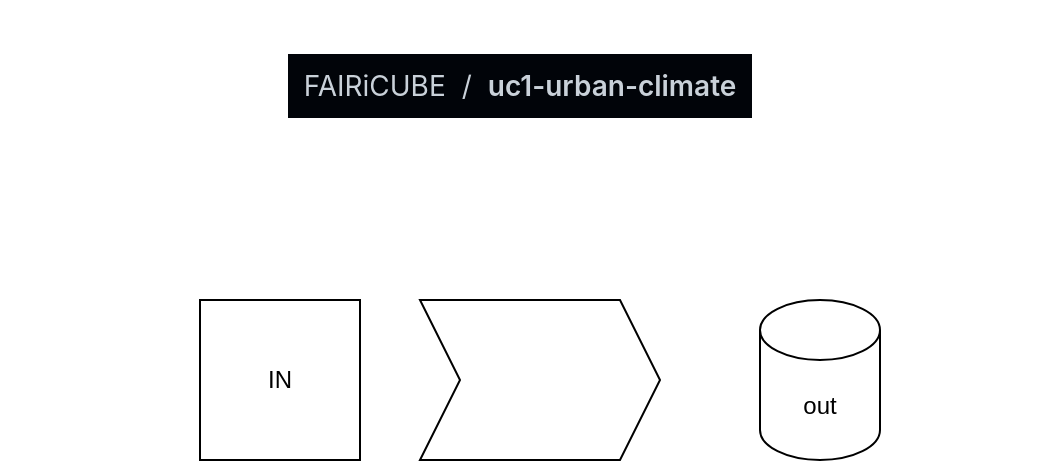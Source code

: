 <mxfile version="21.7.2" type="device">
  <diagram name="Seite-1" id="9GvOMCbGVrDvbqItWYvp">
    <mxGraphModel dx="1399" dy="774" grid="1" gridSize="10" guides="1" tooltips="1" connect="1" arrows="1" fold="1" page="1" pageScale="1" pageWidth="827" pageHeight="1169" math="0" shadow="0">
      <root>
        <mxCell id="0" />
        <mxCell id="1" parent="0" />
        <mxCell id="dZ2n8DE3KgKb0NOqxwRK-1" value="IN" style="whiteSpace=wrap;html=1;aspect=fixed;" vertex="1" parent="1">
          <mxGeometry x="140" y="240" width="80" height="80" as="geometry" />
        </mxCell>
        <mxCell id="dZ2n8DE3KgKb0NOqxwRK-2" value="&#xa;&lt;ul style=&quot;box-sizing: border-box; padding-left: 0px; margin-top: 0px; margin-bottom: 0px; list-style: none; display: flex; flex-direction: row; color: rgb(201, 209, 217); font-family: -apple-system, BlinkMacSystemFont, &amp;quot;Segoe UI&amp;quot;, &amp;quot;Noto Sans&amp;quot;, Helvetica, Arial, sans-serif, &amp;quot;Apple Color Emoji&amp;quot;, &amp;quot;Segoe UI Emoji&amp;quot;; font-size: 14px; font-style: normal; font-variant-ligatures: normal; font-variant-caps: normal; font-weight: 400; letter-spacing: normal; orphans: 2; text-align: start; text-indent: 0px; text-transform: none; widows: 2; word-spacing: 0px; -webkit-text-stroke-width: 0px; background-color: rgb(1, 4, 9); text-decoration-thickness: initial; text-decoration-style: initial; text-decoration-color: initial;&quot; class=&quot;list-style-none&quot; role=&quot;list&quot;&gt;&lt;li style=&quot;box-sizing: border-box; list-style: none; display: inline-grid; grid-auto-flow: column; align-items: center; flex: 0 100 max-content;&quot;&gt;&lt;a style=&quot;box-sizing: border-box; background-color: transparent; color: inherit; text-decoration: none !important; display: flex; align-items: center; min-width: 3ch; line-height: var(--text-body-lineHeight-medium, 1.429); border-radius: var(--borderRadius-medium, 6px); padding-inline: var(--control-medium-paddingInline-condensed, 8px); padding-block: var(--control-medium-paddingBlock, 6px);&quot; class=&quot;AppHeader-context-item&quot; data-view-component=&quot;true&quot; href=&quot;https://github.com/FAIRiCUBE&quot; data-octo-dimensions=&quot;link_type:self&quot; data-octo-click=&quot;hovercard-link-click&quot; data-hovercard-url=&quot;/orgs/FAIRiCUBE/hovercard&quot; data-hovercard-type=&quot;organization&quot; data-analytics-event=&quot;{&amp;quot;category&amp;quot;:&amp;quot;SiteHeaderComponent&amp;quot;,&amp;quot;action&amp;quot;:&amp;quot;context_region_crumb&amp;quot;,&amp;quot;label&amp;quot;:&amp;quot;FAIRiCUBE&amp;quot;,&amp;quot;screen_size&amp;quot;:&amp;quot;full&amp;quot;}&quot;&gt;&lt;span style=&quot;box-sizing: border-box; display: inline-block; overflow: hidden; text-overflow: ellipsis;&quot; class=&quot;AppHeader-context-item-label&quot;&gt;FAIRiCUBE&lt;/span&gt;&lt;/a&gt;&lt;span style=&quot;box-sizing: border-box; color: var(--color-fg-muted);&quot; class=&quot;AppHeader-context-item-separator&quot;&gt;/&lt;/span&gt;&lt;/li&gt;&lt;li style=&quot;box-sizing: border-box; list-style: none; display: inline-grid; grid-auto-flow: column; align-items: center; flex: 0 1 max-content;&quot;&gt;&lt;a style=&quot;box-sizing: border-box; background-color: transparent; color: inherit; text-decoration: none !important; display: flex; align-items: center; min-width: 3ch; line-height: var(--text-body-lineHeight-medium, 1.429); border-radius: var(--borderRadius-medium, 6px); padding-inline: var(--control-medium-paddingInline-condensed, 8px); padding-block: var(--control-medium-paddingBlock, 6px); font-weight: var(--base-text-weight-semibold, 600);&quot; class=&quot;AppHeader-context-item&quot; data-view-component=&quot;true&quot; href=&quot;https://github.com/FAIRiCUBE/uc1-urban-climate&quot; data-analytics-event=&quot;{&amp;quot;category&amp;quot;:&amp;quot;SiteHeaderComponent&amp;quot;,&amp;quot;action&amp;quot;:&amp;quot;context_region_crumb&amp;quot;,&amp;quot;label&amp;quot;:&amp;quot;uc1-urban-climate&amp;quot;,&amp;quot;screen_size&amp;quot;:&amp;quot;full&amp;quot;}&quot;&gt;&lt;span style=&quot;box-sizing: border-box; display: inline-block; overflow: hidden; text-overflow: ellipsis;&quot; class=&quot;AppHeader-context-item-label&quot;&gt;uc1-urban-climate&lt;/span&gt;&lt;/a&gt;&lt;/li&gt;&lt;/ul&gt;&#xa;&#xa;" style="text;html=1;strokeColor=none;fillColor=none;align=center;verticalAlign=middle;whiteSpace=wrap;rounded=0;" vertex="1" parent="1">
          <mxGeometry x="40" y="90" width="520" height="100" as="geometry" />
        </mxCell>
        <mxCell id="dZ2n8DE3KgKb0NOqxwRK-3" value="" style="shape=step;perimeter=stepPerimeter;whiteSpace=wrap;html=1;fixedSize=1;" vertex="1" parent="1">
          <mxGeometry x="250" y="240" width="120" height="80" as="geometry" />
        </mxCell>
        <mxCell id="dZ2n8DE3KgKb0NOqxwRK-4" value="out" style="shape=cylinder3;whiteSpace=wrap;html=1;boundedLbl=1;backgroundOutline=1;size=15;" vertex="1" parent="1">
          <mxGeometry x="420" y="240" width="60" height="80" as="geometry" />
        </mxCell>
      </root>
    </mxGraphModel>
  </diagram>
</mxfile>
